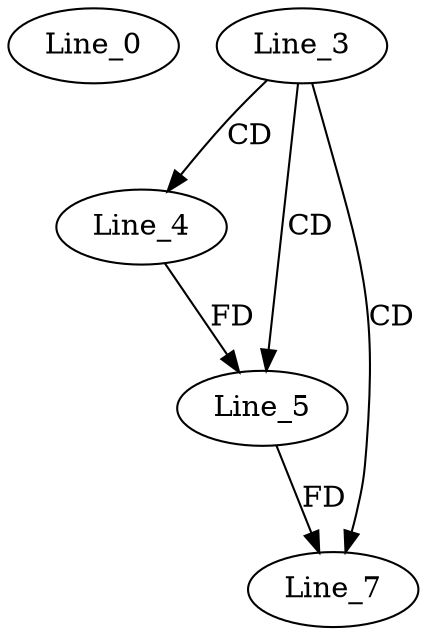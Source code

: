 digraph G {
  Line_0;
  Line_3;
  Line_4;
  Line_5;
  Line_5;
  Line_7;
  Line_3 -> Line_4 [ label="CD" ];
  Line_3 -> Line_5 [ label="CD" ];
  Line_4 -> Line_5 [ label="FD" ];
  Line_3 -> Line_7 [ label="CD" ];
  Line_5 -> Line_7 [ label="FD" ];
}
